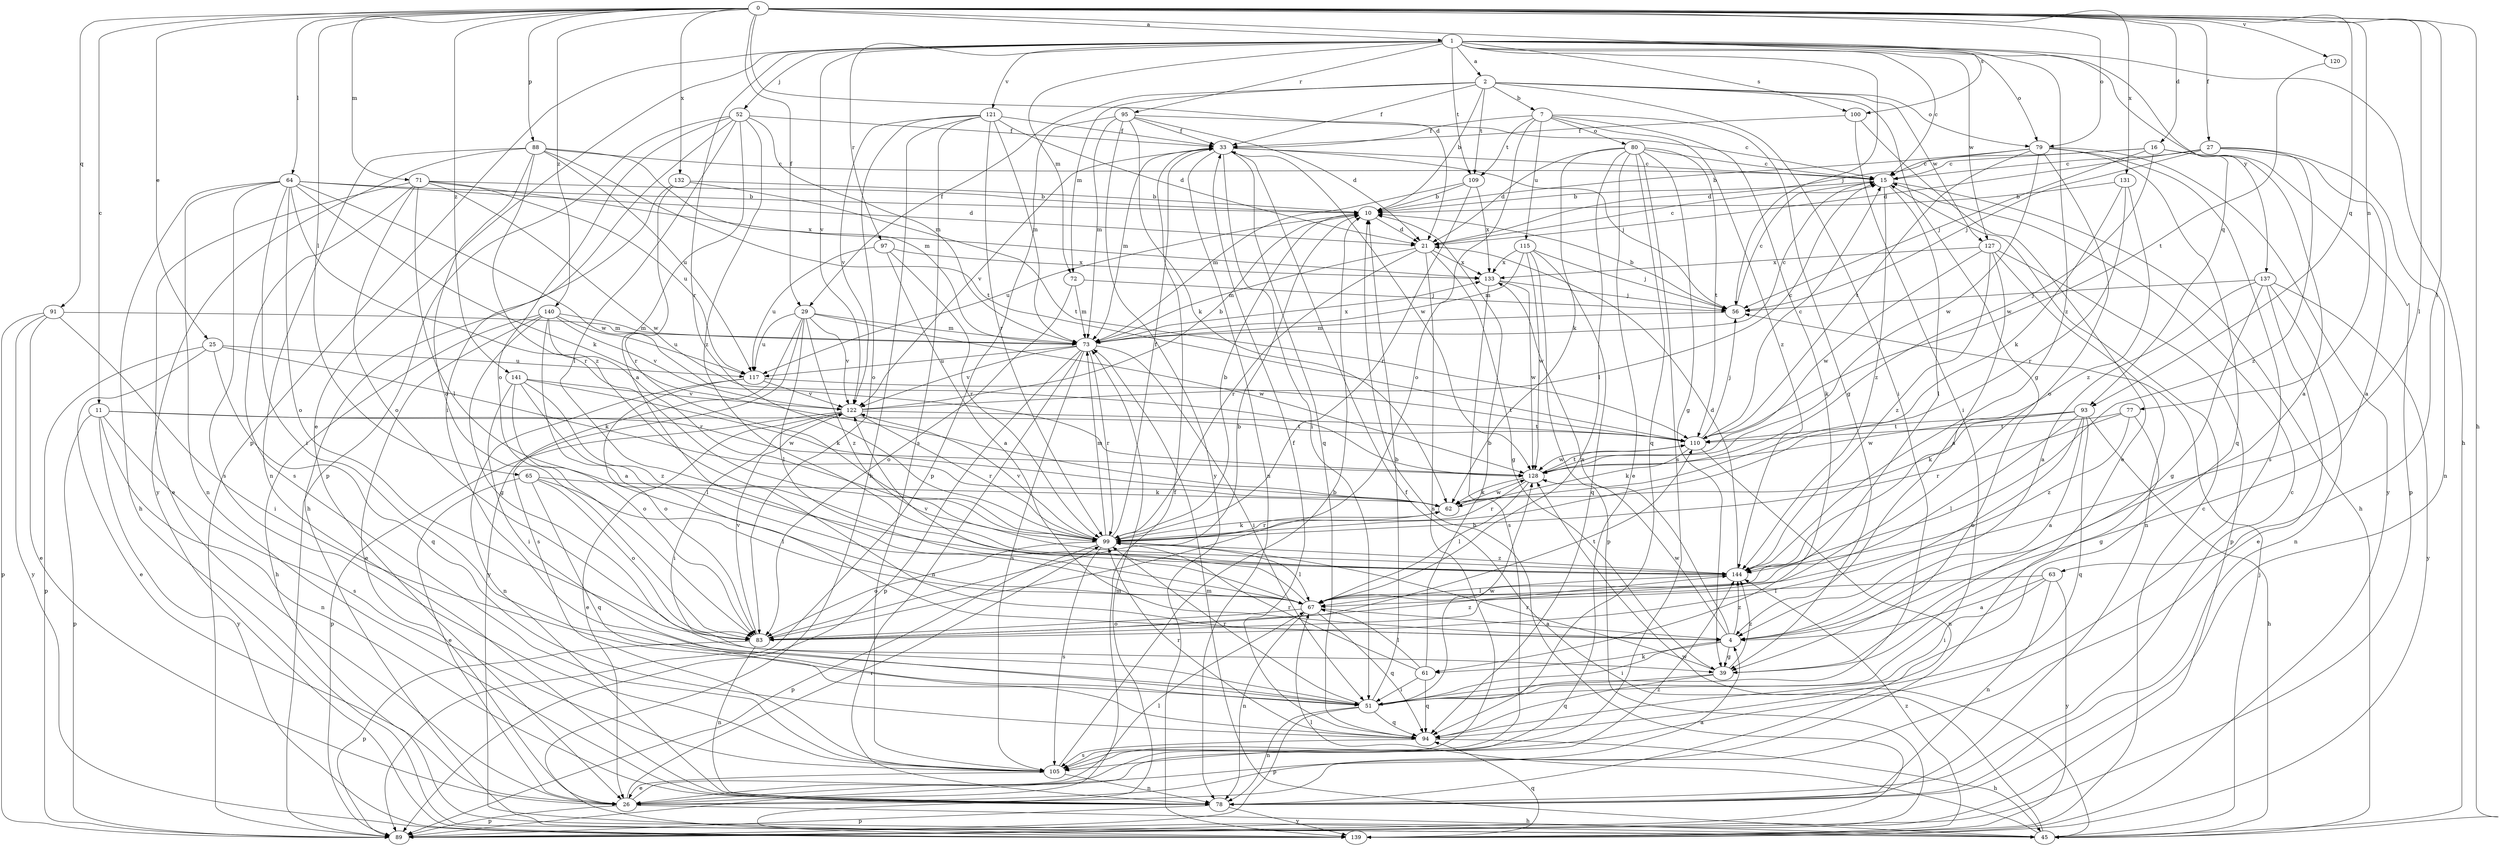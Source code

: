 strict digraph  {
0;
1;
2;
4;
7;
10;
11;
15;
16;
21;
25;
26;
27;
29;
33;
39;
45;
51;
52;
56;
61;
62;
63;
64;
65;
67;
71;
72;
73;
77;
78;
79;
80;
83;
88;
89;
91;
93;
94;
95;
97;
99;
100;
105;
109;
110;
115;
117;
120;
121;
122;
127;
128;
131;
132;
133;
137;
139;
140;
141;
144;
0 -> 1  [label=a];
0 -> 11  [label=c];
0 -> 16  [label=d];
0 -> 21  [label=d];
0 -> 25  [label=e];
0 -> 27  [label=f];
0 -> 29  [label=f];
0 -> 45  [label=h];
0 -> 63  [label=l];
0 -> 64  [label=l];
0 -> 65  [label=l];
0 -> 67  [label=l];
0 -> 71  [label=m];
0 -> 77  [label=n];
0 -> 79  [label=o];
0 -> 88  [label=p];
0 -> 91  [label=q];
0 -> 93  [label=q];
0 -> 100  [label=s];
0 -> 120  [label=v];
0 -> 131  [label=x];
0 -> 132  [label=x];
0 -> 140  [label=z];
0 -> 141  [label=z];
1 -> 2  [label=a];
1 -> 15  [label=c];
1 -> 26  [label=e];
1 -> 45  [label=h];
1 -> 52  [label=j];
1 -> 56  [label=j];
1 -> 72  [label=m];
1 -> 79  [label=o];
1 -> 89  [label=p];
1 -> 93  [label=q];
1 -> 95  [label=r];
1 -> 97  [label=r];
1 -> 99  [label=r];
1 -> 100  [label=s];
1 -> 109  [label=t];
1 -> 121  [label=v];
1 -> 122  [label=v];
1 -> 127  [label=w];
1 -> 137  [label=y];
1 -> 144  [label=z];
2 -> 7  [label=b];
2 -> 10  [label=b];
2 -> 29  [label=f];
2 -> 33  [label=f];
2 -> 39  [label=g];
2 -> 51  [label=i];
2 -> 72  [label=m];
2 -> 79  [label=o];
2 -> 109  [label=t];
2 -> 127  [label=w];
4 -> 39  [label=g];
4 -> 51  [label=i];
4 -> 61  [label=k];
4 -> 128  [label=w];
4 -> 133  [label=x];
4 -> 144  [label=z];
7 -> 33  [label=f];
7 -> 39  [label=g];
7 -> 61  [label=k];
7 -> 80  [label=o];
7 -> 83  [label=o];
7 -> 109  [label=t];
7 -> 115  [label=u];
7 -> 144  [label=z];
10 -> 21  [label=d];
10 -> 117  [label=u];
11 -> 78  [label=n];
11 -> 89  [label=p];
11 -> 105  [label=s];
11 -> 110  [label=t];
11 -> 128  [label=w];
11 -> 139  [label=y];
15 -> 10  [label=b];
15 -> 45  [label=h];
15 -> 67  [label=l];
15 -> 144  [label=z];
16 -> 4  [label=a];
16 -> 15  [label=c];
16 -> 21  [label=d];
16 -> 56  [label=j];
16 -> 89  [label=p];
16 -> 128  [label=w];
21 -> 15  [label=c];
21 -> 39  [label=g];
21 -> 73  [label=m];
21 -> 99  [label=r];
21 -> 105  [label=s];
21 -> 133  [label=x];
25 -> 26  [label=e];
25 -> 62  [label=k];
25 -> 89  [label=p];
25 -> 94  [label=q];
25 -> 117  [label=u];
26 -> 4  [label=a];
26 -> 45  [label=h];
26 -> 67  [label=l];
26 -> 89  [label=p];
26 -> 99  [label=r];
26 -> 144  [label=z];
27 -> 4  [label=a];
27 -> 15  [label=c];
27 -> 21  [label=d];
27 -> 56  [label=j];
27 -> 78  [label=n];
27 -> 144  [label=z];
29 -> 67  [label=l];
29 -> 73  [label=m];
29 -> 105  [label=s];
29 -> 117  [label=u];
29 -> 122  [label=v];
29 -> 128  [label=w];
29 -> 139  [label=y];
29 -> 144  [label=z];
33 -> 15  [label=c];
33 -> 51  [label=i];
33 -> 56  [label=j];
33 -> 73  [label=m];
33 -> 78  [label=n];
33 -> 94  [label=q];
33 -> 122  [label=v];
33 -> 128  [label=w];
39 -> 51  [label=i];
39 -> 94  [label=q];
39 -> 99  [label=r];
39 -> 144  [label=z];
45 -> 33  [label=f];
45 -> 56  [label=j];
45 -> 67  [label=l];
45 -> 73  [label=m];
45 -> 128  [label=w];
51 -> 10  [label=b];
51 -> 78  [label=n];
51 -> 89  [label=p];
51 -> 94  [label=q];
51 -> 99  [label=r];
51 -> 128  [label=w];
52 -> 4  [label=a];
52 -> 33  [label=f];
52 -> 51  [label=i];
52 -> 67  [label=l];
52 -> 73  [label=m];
52 -> 83  [label=o];
52 -> 89  [label=p];
52 -> 144  [label=z];
56 -> 10  [label=b];
56 -> 15  [label=c];
56 -> 73  [label=m];
61 -> 10  [label=b];
61 -> 51  [label=i];
61 -> 67  [label=l];
61 -> 94  [label=q];
61 -> 99  [label=r];
62 -> 99  [label=r];
62 -> 128  [label=w];
63 -> 4  [label=a];
63 -> 51  [label=i];
63 -> 67  [label=l];
63 -> 78  [label=n];
63 -> 139  [label=y];
64 -> 10  [label=b];
64 -> 21  [label=d];
64 -> 45  [label=h];
64 -> 51  [label=i];
64 -> 62  [label=k];
64 -> 78  [label=n];
64 -> 83  [label=o];
64 -> 99  [label=r];
64 -> 105  [label=s];
64 -> 128  [label=w];
65 -> 26  [label=e];
65 -> 62  [label=k];
65 -> 67  [label=l];
65 -> 83  [label=o];
65 -> 94  [label=q];
67 -> 4  [label=a];
67 -> 78  [label=n];
67 -> 83  [label=o];
67 -> 94  [label=q];
67 -> 122  [label=v];
71 -> 10  [label=b];
71 -> 26  [label=e];
71 -> 67  [label=l];
71 -> 83  [label=o];
71 -> 105  [label=s];
71 -> 117  [label=u];
71 -> 128  [label=w];
71 -> 133  [label=x];
72 -> 56  [label=j];
72 -> 73  [label=m];
72 -> 83  [label=o];
73 -> 15  [label=c];
73 -> 51  [label=i];
73 -> 78  [label=n];
73 -> 89  [label=p];
73 -> 99  [label=r];
73 -> 105  [label=s];
73 -> 117  [label=u];
73 -> 122  [label=v];
73 -> 133  [label=x];
77 -> 39  [label=g];
77 -> 99  [label=r];
77 -> 110  [label=t];
77 -> 144  [label=z];
78 -> 15  [label=c];
78 -> 89  [label=p];
78 -> 139  [label=y];
79 -> 10  [label=b];
79 -> 15  [label=c];
79 -> 83  [label=o];
79 -> 94  [label=q];
79 -> 105  [label=s];
79 -> 110  [label=t];
79 -> 128  [label=w];
79 -> 139  [label=y];
80 -> 15  [label=c];
80 -> 21  [label=d];
80 -> 26  [label=e];
80 -> 39  [label=g];
80 -> 62  [label=k];
80 -> 67  [label=l];
80 -> 94  [label=q];
80 -> 105  [label=s];
80 -> 110  [label=t];
83 -> 10  [label=b];
83 -> 78  [label=n];
83 -> 89  [label=p];
83 -> 110  [label=t];
83 -> 122  [label=v];
83 -> 144  [label=z];
88 -> 15  [label=c];
88 -> 73  [label=m];
88 -> 78  [label=n];
88 -> 83  [label=o];
88 -> 110  [label=t];
88 -> 117  [label=u];
88 -> 139  [label=y];
88 -> 144  [label=z];
89 -> 10  [label=b];
89 -> 33  [label=f];
91 -> 26  [label=e];
91 -> 51  [label=i];
91 -> 73  [label=m];
91 -> 89  [label=p];
91 -> 139  [label=y];
93 -> 4  [label=a];
93 -> 45  [label=h];
93 -> 62  [label=k];
93 -> 67  [label=l];
93 -> 83  [label=o];
93 -> 94  [label=q];
93 -> 110  [label=t];
93 -> 128  [label=w];
94 -> 33  [label=f];
94 -> 45  [label=h];
94 -> 99  [label=r];
94 -> 105  [label=s];
95 -> 15  [label=c];
95 -> 21  [label=d];
95 -> 33  [label=f];
95 -> 62  [label=k];
95 -> 73  [label=m];
95 -> 89  [label=p];
95 -> 139  [label=y];
97 -> 4  [label=a];
97 -> 99  [label=r];
97 -> 117  [label=u];
97 -> 133  [label=x];
99 -> 10  [label=b];
99 -> 33  [label=f];
99 -> 62  [label=k];
99 -> 67  [label=l];
99 -> 73  [label=m];
99 -> 83  [label=o];
99 -> 89  [label=p];
99 -> 105  [label=s];
99 -> 122  [label=v];
99 -> 144  [label=z];
100 -> 26  [label=e];
100 -> 33  [label=f];
100 -> 51  [label=i];
105 -> 10  [label=b];
105 -> 26  [label=e];
105 -> 78  [label=n];
109 -> 10  [label=b];
109 -> 73  [label=m];
109 -> 99  [label=r];
109 -> 133  [label=x];
110 -> 15  [label=c];
110 -> 56  [label=j];
110 -> 62  [label=k];
110 -> 78  [label=n];
110 -> 128  [label=w];
115 -> 56  [label=j];
115 -> 73  [label=m];
115 -> 89  [label=p];
115 -> 94  [label=q];
115 -> 128  [label=w];
115 -> 133  [label=x];
117 -> 78  [label=n];
117 -> 83  [label=o];
117 -> 110  [label=t];
117 -> 122  [label=v];
120 -> 110  [label=t];
121 -> 21  [label=d];
121 -> 33  [label=f];
121 -> 45  [label=h];
121 -> 73  [label=m];
121 -> 83  [label=o];
121 -> 99  [label=r];
121 -> 105  [label=s];
121 -> 122  [label=v];
122 -> 10  [label=b];
122 -> 15  [label=c];
122 -> 26  [label=e];
122 -> 51  [label=i];
122 -> 89  [label=p];
122 -> 99  [label=r];
122 -> 110  [label=t];
127 -> 4  [label=a];
127 -> 78  [label=n];
127 -> 89  [label=p];
127 -> 128  [label=w];
127 -> 133  [label=x];
127 -> 144  [label=z];
128 -> 62  [label=k];
128 -> 67  [label=l];
128 -> 99  [label=r];
128 -> 110  [label=t];
131 -> 10  [label=b];
131 -> 62  [label=k];
131 -> 99  [label=r];
131 -> 144  [label=z];
132 -> 10  [label=b];
132 -> 45  [label=h];
132 -> 99  [label=r];
132 -> 110  [label=t];
133 -> 56  [label=j];
133 -> 105  [label=s];
133 -> 128  [label=w];
137 -> 4  [label=a];
137 -> 26  [label=e];
137 -> 39  [label=g];
137 -> 56  [label=j];
137 -> 78  [label=n];
137 -> 139  [label=y];
139 -> 15  [label=c];
139 -> 73  [label=m];
139 -> 94  [label=q];
139 -> 144  [label=z];
140 -> 4  [label=a];
140 -> 26  [label=e];
140 -> 39  [label=g];
140 -> 45  [label=h];
140 -> 73  [label=m];
140 -> 99  [label=r];
140 -> 117  [label=u];
140 -> 122  [label=v];
141 -> 51  [label=i];
141 -> 62  [label=k];
141 -> 67  [label=l];
141 -> 83  [label=o];
141 -> 122  [label=v];
141 -> 144  [label=z];
144 -> 21  [label=d];
144 -> 67  [label=l];
}
